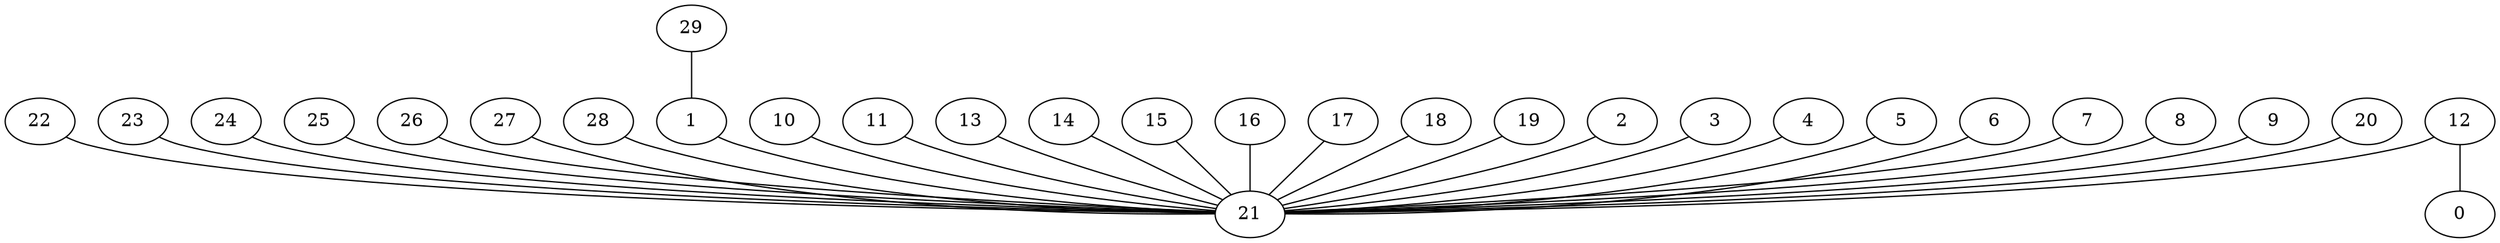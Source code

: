 graph G{
22--21;
23--21;
24--21;
25--21;
26--21;
27--21;
28--21;
29--1;
10--21;
11--21;
12--21;
12--0;
13--21;
14--21;
15--21;
16--21;
17--21;
18--21;
19--21;
1--21;
2--21;
3--21;
4--21;
5--21;
6--21;
7--21;
8--21;
9--21;
20--21;
}